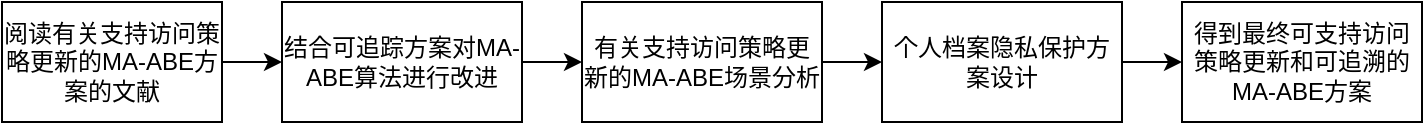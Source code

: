 <mxfile version="21.1.5" type="github">
  <diagram name="第 1 页" id="yEmyDrirjGPnJzBnCa3G">
    <mxGraphModel dx="1050" dy="541" grid="1" gridSize="10" guides="1" tooltips="1" connect="1" arrows="1" fold="1" page="1" pageScale="1" pageWidth="413" pageHeight="291" math="0" shadow="0">
      <root>
        <mxCell id="0" />
        <mxCell id="1" parent="0" />
        <mxCell id="4EO5dYpA0NOMrgcXhklG-1" value="" style="edgeStyle=orthogonalEdgeStyle;rounded=0;orthogonalLoop=1;jettySize=auto;html=1;" edge="1" parent="1" source="_eXdS_FXE4OZuwJNZrEz-1" target="RYf09HJWVMhuBbowke3h-1">
          <mxGeometry relative="1" as="geometry" />
        </mxCell>
        <mxCell id="_eXdS_FXE4OZuwJNZrEz-1" value="阅读有关支持访问策略更新的MA-ABE方案的文献" style="rounded=0;whiteSpace=wrap;html=1;" parent="1" vertex="1">
          <mxGeometry x="40" y="100" width="110" height="60" as="geometry" />
        </mxCell>
        <mxCell id="4EO5dYpA0NOMrgcXhklG-3" value="" style="edgeStyle=orthogonalEdgeStyle;rounded=0;orthogonalLoop=1;jettySize=auto;html=1;" edge="1" parent="1" source="_eXdS_FXE4OZuwJNZrEz-2" target="RYf09HJWVMhuBbowke3h-3">
          <mxGeometry relative="1" as="geometry" />
        </mxCell>
        <mxCell id="_eXdS_FXE4OZuwJNZrEz-2" value="有关支持访问策略更新的MA-ABE场景分析" style="whiteSpace=wrap;html=1;rounded=0;" parent="1" vertex="1">
          <mxGeometry x="330" y="100" width="120" height="60" as="geometry" />
        </mxCell>
        <mxCell id="4EO5dYpA0NOMrgcXhklG-2" value="" style="edgeStyle=orthogonalEdgeStyle;rounded=0;orthogonalLoop=1;jettySize=auto;html=1;" edge="1" parent="1" source="RYf09HJWVMhuBbowke3h-1" target="_eXdS_FXE4OZuwJNZrEz-2">
          <mxGeometry relative="1" as="geometry" />
        </mxCell>
        <mxCell id="RYf09HJWVMhuBbowke3h-1" value="结合可追踪方案对MA-ABE算法进行改进" style="whiteSpace=wrap;html=1;rounded=0;" parent="1" vertex="1">
          <mxGeometry x="180" y="100" width="120" height="60" as="geometry" />
        </mxCell>
        <mxCell id="RYf09HJWVMhuBbowke3h-6" value="" style="edgeStyle=orthogonalEdgeStyle;rounded=0;orthogonalLoop=1;jettySize=auto;html=1;" parent="1" source="RYf09HJWVMhuBbowke3h-3" target="RYf09HJWVMhuBbowke3h-5" edge="1">
          <mxGeometry relative="1" as="geometry" />
        </mxCell>
        <mxCell id="RYf09HJWVMhuBbowke3h-3" value="个人档案隐私保护方案设计" style="whiteSpace=wrap;html=1;rounded=0;" parent="1" vertex="1">
          <mxGeometry x="480" y="100" width="120" height="60" as="geometry" />
        </mxCell>
        <mxCell id="RYf09HJWVMhuBbowke3h-5" value="得到最终可支持访问策略更新和可追溯的MA-ABE方案" style="whiteSpace=wrap;html=1;rounded=0;" parent="1" vertex="1">
          <mxGeometry x="630" y="100" width="120" height="60" as="geometry" />
        </mxCell>
      </root>
    </mxGraphModel>
  </diagram>
</mxfile>
